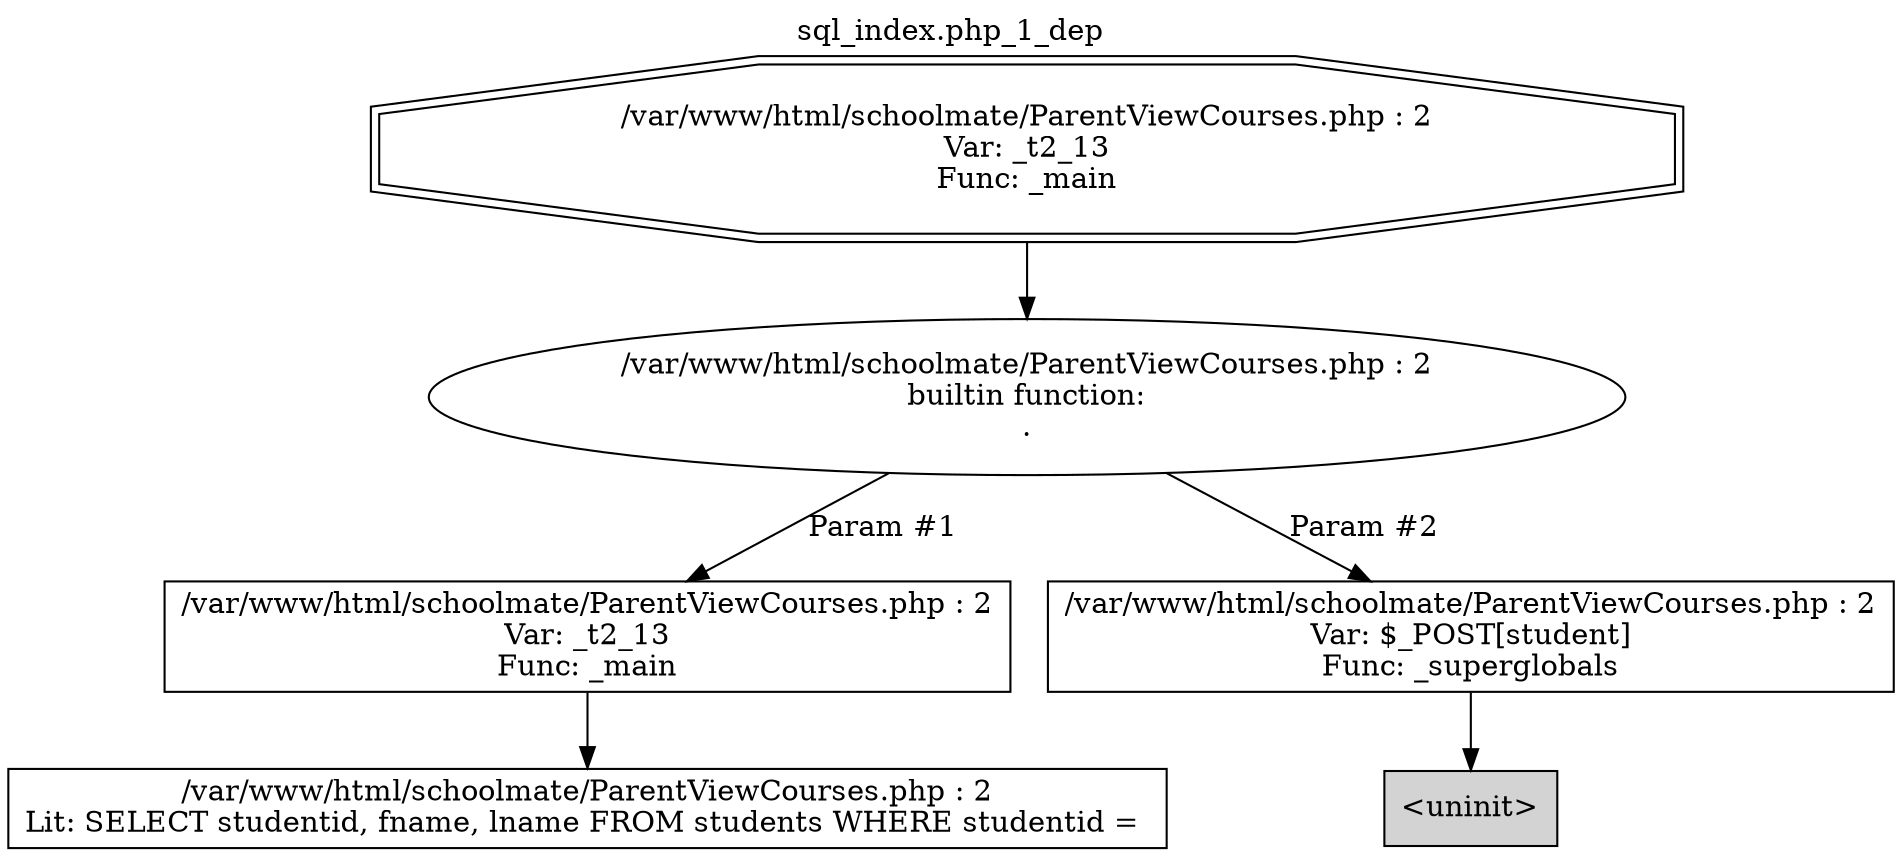 digraph cfg {
  label="sql_index.php_1_dep";
  labelloc=t;
  n1 [shape=doubleoctagon, label="/var/www/html/schoolmate/ParentViewCourses.php : 2\nVar: _t2_13\nFunc: _main\n"];
  n2 [shape=ellipse, label="/var/www/html/schoolmate/ParentViewCourses.php : 2\nbuiltin function:\n.\n"];
  n3 [shape=box, label="/var/www/html/schoolmate/ParentViewCourses.php : 2\nVar: _t2_13\nFunc: _main\n"];
  n4 [shape=box, label="/var/www/html/schoolmate/ParentViewCourses.php : 2\nLit: SELECT studentid, fname, lname FROM students WHERE studentid = \n"];
  n5 [shape=box, label="/var/www/html/schoolmate/ParentViewCourses.php : 2\nVar: $_POST[student]\nFunc: _superglobals\n"];
  n6 [shape=box, label="<uninit>",style=filled];
  n1 -> n2;
  n3 -> n4;
  n2 -> n3[label="Param #1"];
  n2 -> n5[label="Param #2"];
  n5 -> n6;
}
